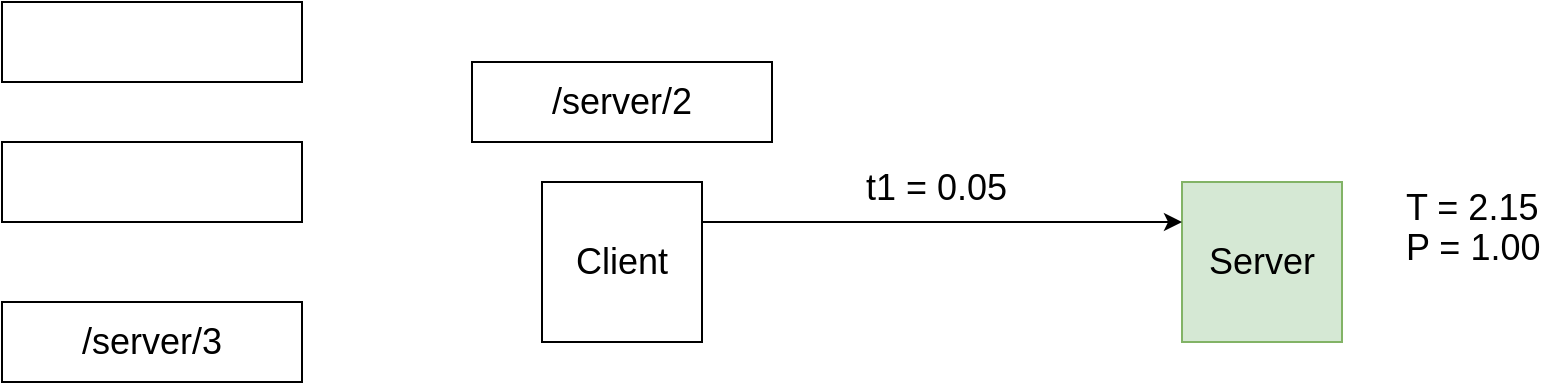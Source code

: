 <mxfile version="11.3.0" type="device" pages="1"><diagram id="Er1aV1ugC9-8SfUy8B8p" name="Page-1"><mxGraphModel dx="1092" dy="901" grid="1" gridSize="10" guides="1" tooltips="1" connect="1" arrows="1" fold="1" page="1" pageScale="1" pageWidth="826" pageHeight="1169" math="0" shadow="0"><root><mxCell id="0"/><mxCell id="1" parent="0"/><mxCell id="qWyymiY3wK-ePTPxsgIl-4" value="&lt;span style=&quot;white-space: normal&quot;&gt;&lt;font style=&quot;font-size: 18px&quot;&gt;/server/2&lt;/font&gt;&lt;/span&gt;" style="rounded=0;whiteSpace=wrap;html=1;" parent="1" vertex="1"><mxGeometry x="255" y="120" width="150" height="40" as="geometry"/></mxCell><mxCell id="qWyymiY3wK-ePTPxsgIl-6" value="&lt;span style=&quot;white-space: normal&quot;&gt;&lt;font style=&quot;font-size: 18px&quot;&gt;/server/3&lt;/font&gt;&lt;/span&gt;" style="rounded=0;whiteSpace=wrap;html=1;" parent="1" vertex="1"><mxGeometry x="20" y="240" width="150" height="40" as="geometry"/></mxCell><mxCell id="qWyymiY3wK-ePTPxsgIl-9" value="&lt;font style=&quot;font-size: 18px&quot;&gt;Client&lt;/font&gt;" style="whiteSpace=wrap;html=1;aspect=fixed;" parent="1" vertex="1"><mxGeometry x="290" y="180" width="80" height="80" as="geometry"/></mxCell><mxCell id="qWyymiY3wK-ePTPxsgIl-10" value="&lt;font style=&quot;font-size: 18px&quot;&gt;Server&lt;/font&gt;" style="whiteSpace=wrap;html=1;aspect=fixed;fillColor=#d5e8d4;strokeColor=#82b366;" parent="1" vertex="1"><mxGeometry x="610" y="180" width="80" height="80" as="geometry"/></mxCell><mxCell id="mU4zC2lq4GY07s_3pVl0-2" value="" style="endArrow=classic;html=1;exitX=1;exitY=0.25;exitDx=0;exitDy=0;entryX=0;entryY=0.25;entryDx=0;entryDy=0;" parent="1" source="qWyymiY3wK-ePTPxsgIl-9" target="qWyymiY3wK-ePTPxsgIl-10" edge="1"><mxGeometry width="50" height="50" relative="1" as="geometry"><mxPoint x="410" y="240" as="sourcePoint"/><mxPoint x="460" y="190" as="targetPoint"/></mxGeometry></mxCell><mxCell id="mU4zC2lq4GY07s_3pVl0-3" value="&lt;font style=&quot;font-size: 18px&quot;&gt;t1 = 0.05&lt;/font&gt;" style="text;html=1;resizable=0;points=[];autosize=1;align=left;verticalAlign=top;spacingTop=-4;" parent="1" vertex="1"><mxGeometry x="450" y="170" width="90" height="20" as="geometry"/></mxCell><mxCell id="mU4zC2lq4GY07s_3pVl0-4" value="&lt;font style=&quot;font-size: 18px&quot;&gt;T = 2.15&lt;/font&gt;" style="text;html=1;resizable=0;points=[];autosize=1;align=left;verticalAlign=top;spacingTop=-4;" parent="1" vertex="1"><mxGeometry x="720" y="180" width="80" height="20" as="geometry"/></mxCell><mxCell id="mU4zC2lq4GY07s_3pVl0-8" value="&lt;font style=&quot;font-size: 18px&quot;&gt;P = 1.00&lt;/font&gt;" style="text;html=1;resizable=0;points=[];autosize=1;align=left;verticalAlign=top;spacingTop=-4;" parent="1" vertex="1"><mxGeometry x="720" y="200" width="80" height="20" as="geometry"/></mxCell><mxCell id="Ou364pzhuNaWegF1GhFq-1" value="" style="rounded=0;whiteSpace=wrap;html=1;" parent="1" vertex="1"><mxGeometry x="20" y="90" width="150" height="40" as="geometry"/></mxCell><mxCell id="Ou364pzhuNaWegF1GhFq-2" value="" style="rounded=0;whiteSpace=wrap;html=1;" parent="1" vertex="1"><mxGeometry x="20" y="160" width="150" height="40" as="geometry"/></mxCell></root></mxGraphModel></diagram></mxfile>